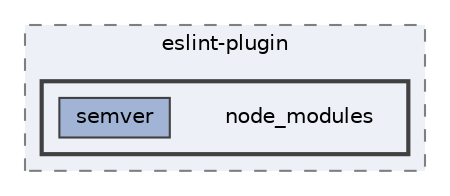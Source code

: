 digraph "pkiclassroomrescheduler/src/main/frontend/node_modules/@typescript-eslint/eslint-plugin/node_modules"
{
 // LATEX_PDF_SIZE
  bgcolor="transparent";
  edge [fontname=Helvetica,fontsize=10,labelfontname=Helvetica,labelfontsize=10];
  node [fontname=Helvetica,fontsize=10,shape=box,height=0.2,width=0.4];
  compound=true
  subgraph clusterdir_79c3d55650b2b840513b6f7577664a4f {
    graph [ bgcolor="#edf0f7", pencolor="grey50", label="eslint-plugin", fontname=Helvetica,fontsize=10 style="filled,dashed", URL="dir_79c3d55650b2b840513b6f7577664a4f.html",tooltip=""]
  subgraph clusterdir_8a05e1036e99144bdb0888ebcfb67027 {
    graph [ bgcolor="#edf0f7", pencolor="grey25", label="", fontname=Helvetica,fontsize=10 style="filled,bold", URL="dir_8a05e1036e99144bdb0888ebcfb67027.html",tooltip=""]
    dir_8a05e1036e99144bdb0888ebcfb67027 [shape=plaintext, label="node_modules"];
  dir_22836115ca6b7cda9a66cda06212ccc6 [label="semver", fillcolor="#a2b4d6", color="grey25", style="filled", URL="dir_22836115ca6b7cda9a66cda06212ccc6.html",tooltip=""];
  }
  }
}

